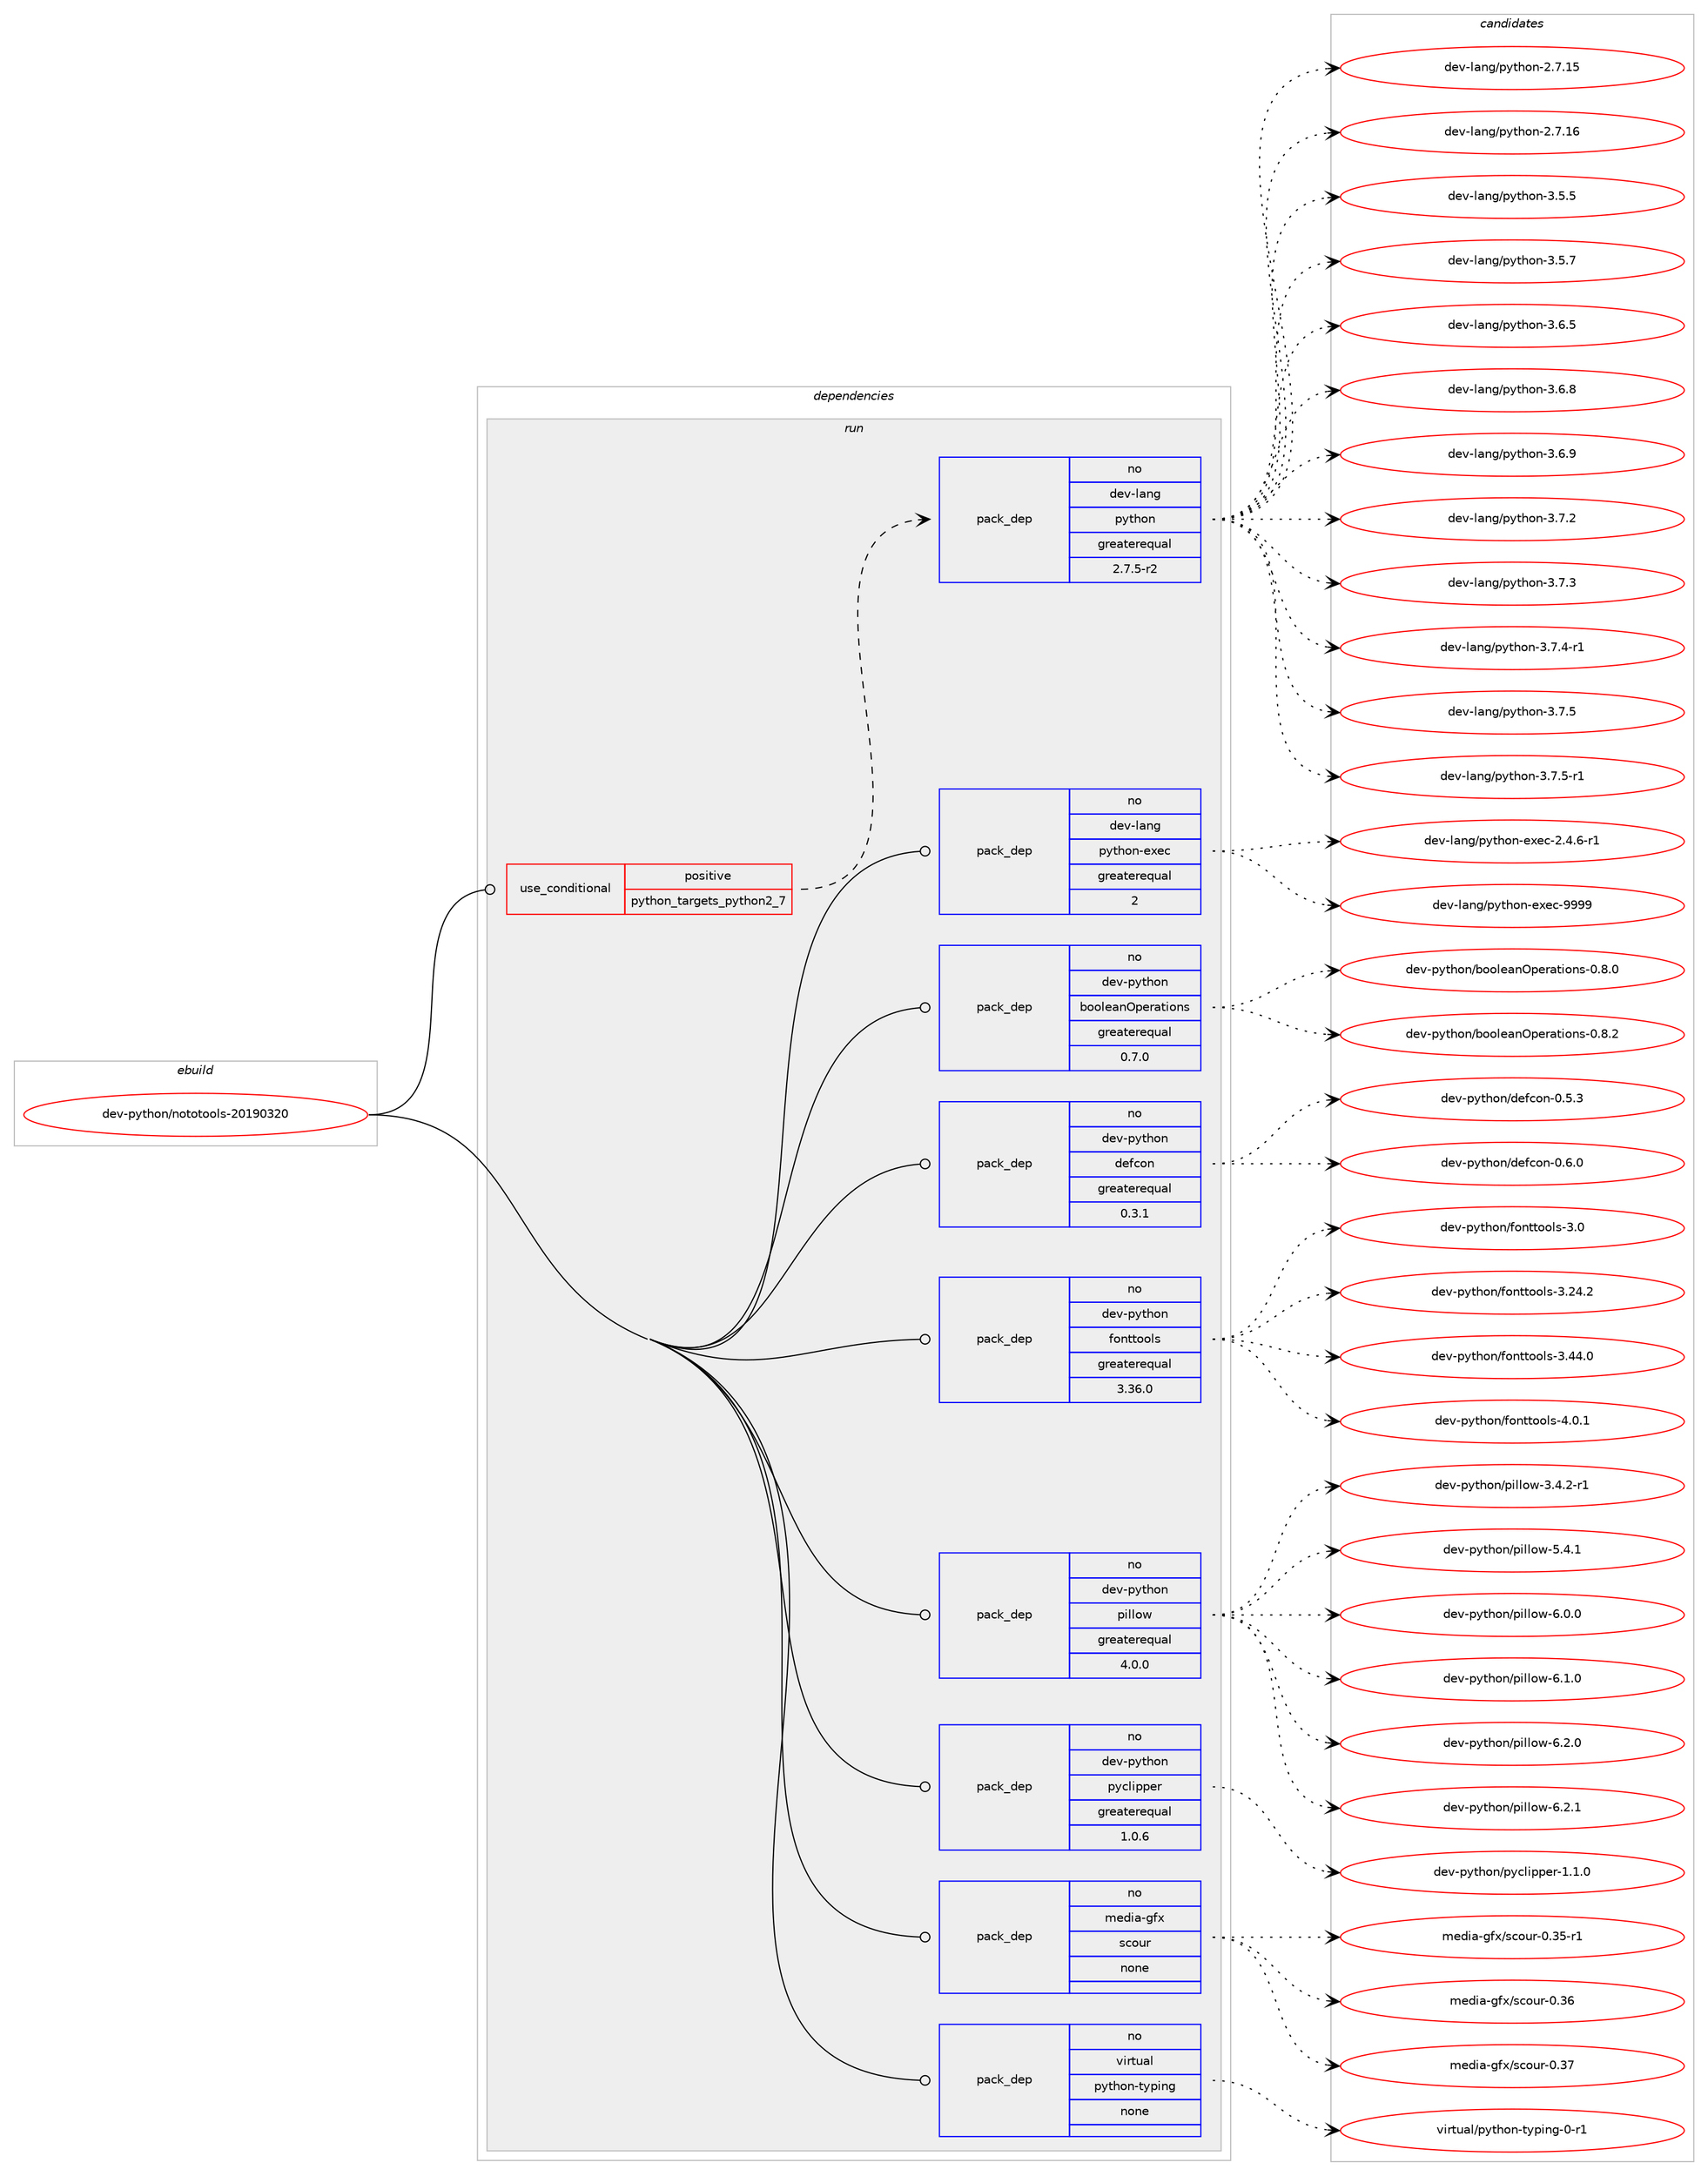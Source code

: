 digraph prolog {

# *************
# Graph options
# *************

newrank=true;
concentrate=true;
compound=true;
graph [rankdir=LR,fontname=Helvetica,fontsize=10,ranksep=1.5];#, ranksep=2.5, nodesep=0.2];
edge  [arrowhead=vee];
node  [fontname=Helvetica,fontsize=10];

# **********
# The ebuild
# **********

subgraph cluster_leftcol {
color=gray;
rank=same;
label=<<i>ebuild</i>>;
id [label="dev-python/nototools-20190320", color=red, width=4, href="../dev-python/nototools-20190320.svg"];
}

# ****************
# The dependencies
# ****************

subgraph cluster_midcol {
color=gray;
label=<<i>dependencies</i>>;
subgraph cluster_compile {
fillcolor="#eeeeee";
style=filled;
label=<<i>compile</i>>;
}
subgraph cluster_compileandrun {
fillcolor="#eeeeee";
style=filled;
label=<<i>compile and run</i>>;
}
subgraph cluster_run {
fillcolor="#eeeeee";
style=filled;
label=<<i>run</i>>;
subgraph cond143336 {
dependency617233 [label=<<TABLE BORDER="0" CELLBORDER="1" CELLSPACING="0" CELLPADDING="4"><TR><TD ROWSPAN="3" CELLPADDING="10">use_conditional</TD></TR><TR><TD>positive</TD></TR><TR><TD>python_targets_python2_7</TD></TR></TABLE>>, shape=none, color=red];
subgraph pack462089 {
dependency617234 [label=<<TABLE BORDER="0" CELLBORDER="1" CELLSPACING="0" CELLPADDING="4" WIDTH="220"><TR><TD ROWSPAN="6" CELLPADDING="30">pack_dep</TD></TR><TR><TD WIDTH="110">no</TD></TR><TR><TD>dev-lang</TD></TR><TR><TD>python</TD></TR><TR><TD>greaterequal</TD></TR><TR><TD>2.7.5-r2</TD></TR></TABLE>>, shape=none, color=blue];
}
dependency617233:e -> dependency617234:w [weight=20,style="dashed",arrowhead="vee"];
}
id:e -> dependency617233:w [weight=20,style="solid",arrowhead="odot"];
subgraph pack462090 {
dependency617235 [label=<<TABLE BORDER="0" CELLBORDER="1" CELLSPACING="0" CELLPADDING="4" WIDTH="220"><TR><TD ROWSPAN="6" CELLPADDING="30">pack_dep</TD></TR><TR><TD WIDTH="110">no</TD></TR><TR><TD>dev-lang</TD></TR><TR><TD>python-exec</TD></TR><TR><TD>greaterequal</TD></TR><TR><TD>2</TD></TR></TABLE>>, shape=none, color=blue];
}
id:e -> dependency617235:w [weight=20,style="solid",arrowhead="odot"];
subgraph pack462091 {
dependency617236 [label=<<TABLE BORDER="0" CELLBORDER="1" CELLSPACING="0" CELLPADDING="4" WIDTH="220"><TR><TD ROWSPAN="6" CELLPADDING="30">pack_dep</TD></TR><TR><TD WIDTH="110">no</TD></TR><TR><TD>dev-python</TD></TR><TR><TD>booleanOperations</TD></TR><TR><TD>greaterequal</TD></TR><TR><TD>0.7.0</TD></TR></TABLE>>, shape=none, color=blue];
}
id:e -> dependency617236:w [weight=20,style="solid",arrowhead="odot"];
subgraph pack462092 {
dependency617237 [label=<<TABLE BORDER="0" CELLBORDER="1" CELLSPACING="0" CELLPADDING="4" WIDTH="220"><TR><TD ROWSPAN="6" CELLPADDING="30">pack_dep</TD></TR><TR><TD WIDTH="110">no</TD></TR><TR><TD>dev-python</TD></TR><TR><TD>defcon</TD></TR><TR><TD>greaterequal</TD></TR><TR><TD>0.3.1</TD></TR></TABLE>>, shape=none, color=blue];
}
id:e -> dependency617237:w [weight=20,style="solid",arrowhead="odot"];
subgraph pack462093 {
dependency617238 [label=<<TABLE BORDER="0" CELLBORDER="1" CELLSPACING="0" CELLPADDING="4" WIDTH="220"><TR><TD ROWSPAN="6" CELLPADDING="30">pack_dep</TD></TR><TR><TD WIDTH="110">no</TD></TR><TR><TD>dev-python</TD></TR><TR><TD>fonttools</TD></TR><TR><TD>greaterequal</TD></TR><TR><TD>3.36.0</TD></TR></TABLE>>, shape=none, color=blue];
}
id:e -> dependency617238:w [weight=20,style="solid",arrowhead="odot"];
subgraph pack462094 {
dependency617239 [label=<<TABLE BORDER="0" CELLBORDER="1" CELLSPACING="0" CELLPADDING="4" WIDTH="220"><TR><TD ROWSPAN="6" CELLPADDING="30">pack_dep</TD></TR><TR><TD WIDTH="110">no</TD></TR><TR><TD>dev-python</TD></TR><TR><TD>pillow</TD></TR><TR><TD>greaterequal</TD></TR><TR><TD>4.0.0</TD></TR></TABLE>>, shape=none, color=blue];
}
id:e -> dependency617239:w [weight=20,style="solid",arrowhead="odot"];
subgraph pack462095 {
dependency617240 [label=<<TABLE BORDER="0" CELLBORDER="1" CELLSPACING="0" CELLPADDING="4" WIDTH="220"><TR><TD ROWSPAN="6" CELLPADDING="30">pack_dep</TD></TR><TR><TD WIDTH="110">no</TD></TR><TR><TD>dev-python</TD></TR><TR><TD>pyclipper</TD></TR><TR><TD>greaterequal</TD></TR><TR><TD>1.0.6</TD></TR></TABLE>>, shape=none, color=blue];
}
id:e -> dependency617240:w [weight=20,style="solid",arrowhead="odot"];
subgraph pack462096 {
dependency617241 [label=<<TABLE BORDER="0" CELLBORDER="1" CELLSPACING="0" CELLPADDING="4" WIDTH="220"><TR><TD ROWSPAN="6" CELLPADDING="30">pack_dep</TD></TR><TR><TD WIDTH="110">no</TD></TR><TR><TD>media-gfx</TD></TR><TR><TD>scour</TD></TR><TR><TD>none</TD></TR><TR><TD></TD></TR></TABLE>>, shape=none, color=blue];
}
id:e -> dependency617241:w [weight=20,style="solid",arrowhead="odot"];
subgraph pack462097 {
dependency617242 [label=<<TABLE BORDER="0" CELLBORDER="1" CELLSPACING="0" CELLPADDING="4" WIDTH="220"><TR><TD ROWSPAN="6" CELLPADDING="30">pack_dep</TD></TR><TR><TD WIDTH="110">no</TD></TR><TR><TD>virtual</TD></TR><TR><TD>python-typing</TD></TR><TR><TD>none</TD></TR><TR><TD></TD></TR></TABLE>>, shape=none, color=blue];
}
id:e -> dependency617242:w [weight=20,style="solid",arrowhead="odot"];
}
}

# **************
# The candidates
# **************

subgraph cluster_choices {
rank=same;
color=gray;
label=<<i>candidates</i>>;

subgraph choice462089 {
color=black;
nodesep=1;
choice10010111845108971101034711212111610411111045504655464953 [label="dev-lang/python-2.7.15", color=red, width=4,href="../dev-lang/python-2.7.15.svg"];
choice10010111845108971101034711212111610411111045504655464954 [label="dev-lang/python-2.7.16", color=red, width=4,href="../dev-lang/python-2.7.16.svg"];
choice100101118451089711010347112121116104111110455146534653 [label="dev-lang/python-3.5.5", color=red, width=4,href="../dev-lang/python-3.5.5.svg"];
choice100101118451089711010347112121116104111110455146534655 [label="dev-lang/python-3.5.7", color=red, width=4,href="../dev-lang/python-3.5.7.svg"];
choice100101118451089711010347112121116104111110455146544653 [label="dev-lang/python-3.6.5", color=red, width=4,href="../dev-lang/python-3.6.5.svg"];
choice100101118451089711010347112121116104111110455146544656 [label="dev-lang/python-3.6.8", color=red, width=4,href="../dev-lang/python-3.6.8.svg"];
choice100101118451089711010347112121116104111110455146544657 [label="dev-lang/python-3.6.9", color=red, width=4,href="../dev-lang/python-3.6.9.svg"];
choice100101118451089711010347112121116104111110455146554650 [label="dev-lang/python-3.7.2", color=red, width=4,href="../dev-lang/python-3.7.2.svg"];
choice100101118451089711010347112121116104111110455146554651 [label="dev-lang/python-3.7.3", color=red, width=4,href="../dev-lang/python-3.7.3.svg"];
choice1001011184510897110103471121211161041111104551465546524511449 [label="dev-lang/python-3.7.4-r1", color=red, width=4,href="../dev-lang/python-3.7.4-r1.svg"];
choice100101118451089711010347112121116104111110455146554653 [label="dev-lang/python-3.7.5", color=red, width=4,href="../dev-lang/python-3.7.5.svg"];
choice1001011184510897110103471121211161041111104551465546534511449 [label="dev-lang/python-3.7.5-r1", color=red, width=4,href="../dev-lang/python-3.7.5-r1.svg"];
dependency617234:e -> choice10010111845108971101034711212111610411111045504655464953:w [style=dotted,weight="100"];
dependency617234:e -> choice10010111845108971101034711212111610411111045504655464954:w [style=dotted,weight="100"];
dependency617234:e -> choice100101118451089711010347112121116104111110455146534653:w [style=dotted,weight="100"];
dependency617234:e -> choice100101118451089711010347112121116104111110455146534655:w [style=dotted,weight="100"];
dependency617234:e -> choice100101118451089711010347112121116104111110455146544653:w [style=dotted,weight="100"];
dependency617234:e -> choice100101118451089711010347112121116104111110455146544656:w [style=dotted,weight="100"];
dependency617234:e -> choice100101118451089711010347112121116104111110455146544657:w [style=dotted,weight="100"];
dependency617234:e -> choice100101118451089711010347112121116104111110455146554650:w [style=dotted,weight="100"];
dependency617234:e -> choice100101118451089711010347112121116104111110455146554651:w [style=dotted,weight="100"];
dependency617234:e -> choice1001011184510897110103471121211161041111104551465546524511449:w [style=dotted,weight="100"];
dependency617234:e -> choice100101118451089711010347112121116104111110455146554653:w [style=dotted,weight="100"];
dependency617234:e -> choice1001011184510897110103471121211161041111104551465546534511449:w [style=dotted,weight="100"];
}
subgraph choice462090 {
color=black;
nodesep=1;
choice10010111845108971101034711212111610411111045101120101994550465246544511449 [label="dev-lang/python-exec-2.4.6-r1", color=red, width=4,href="../dev-lang/python-exec-2.4.6-r1.svg"];
choice10010111845108971101034711212111610411111045101120101994557575757 [label="dev-lang/python-exec-9999", color=red, width=4,href="../dev-lang/python-exec-9999.svg"];
dependency617235:e -> choice10010111845108971101034711212111610411111045101120101994550465246544511449:w [style=dotted,weight="100"];
dependency617235:e -> choice10010111845108971101034711212111610411111045101120101994557575757:w [style=dotted,weight="100"];
}
subgraph choice462091 {
color=black;
nodesep=1;
choice100101118451121211161041111104798111111108101971107911210111497116105111110115454846564648 [label="dev-python/booleanOperations-0.8.0", color=red, width=4,href="../dev-python/booleanOperations-0.8.0.svg"];
choice100101118451121211161041111104798111111108101971107911210111497116105111110115454846564650 [label="dev-python/booleanOperations-0.8.2", color=red, width=4,href="../dev-python/booleanOperations-0.8.2.svg"];
dependency617236:e -> choice100101118451121211161041111104798111111108101971107911210111497116105111110115454846564648:w [style=dotted,weight="100"];
dependency617236:e -> choice100101118451121211161041111104798111111108101971107911210111497116105111110115454846564650:w [style=dotted,weight="100"];
}
subgraph choice462092 {
color=black;
nodesep=1;
choice100101118451121211161041111104710010110299111110454846534651 [label="dev-python/defcon-0.5.3", color=red, width=4,href="../dev-python/defcon-0.5.3.svg"];
choice100101118451121211161041111104710010110299111110454846544648 [label="dev-python/defcon-0.6.0", color=red, width=4,href="../dev-python/defcon-0.6.0.svg"];
dependency617237:e -> choice100101118451121211161041111104710010110299111110454846534651:w [style=dotted,weight="100"];
dependency617237:e -> choice100101118451121211161041111104710010110299111110454846544648:w [style=dotted,weight="100"];
}
subgraph choice462093 {
color=black;
nodesep=1;
choice100101118451121211161041111104710211111011611611111110811545514648 [label="dev-python/fonttools-3.0", color=red, width=4,href="../dev-python/fonttools-3.0.svg"];
choice100101118451121211161041111104710211111011611611111110811545514650524650 [label="dev-python/fonttools-3.24.2", color=red, width=4,href="../dev-python/fonttools-3.24.2.svg"];
choice100101118451121211161041111104710211111011611611111110811545514652524648 [label="dev-python/fonttools-3.44.0", color=red, width=4,href="../dev-python/fonttools-3.44.0.svg"];
choice1001011184511212111610411111047102111110116116111111108115455246484649 [label="dev-python/fonttools-4.0.1", color=red, width=4,href="../dev-python/fonttools-4.0.1.svg"];
dependency617238:e -> choice100101118451121211161041111104710211111011611611111110811545514648:w [style=dotted,weight="100"];
dependency617238:e -> choice100101118451121211161041111104710211111011611611111110811545514650524650:w [style=dotted,weight="100"];
dependency617238:e -> choice100101118451121211161041111104710211111011611611111110811545514652524648:w [style=dotted,weight="100"];
dependency617238:e -> choice1001011184511212111610411111047102111110116116111111108115455246484649:w [style=dotted,weight="100"];
}
subgraph choice462094 {
color=black;
nodesep=1;
choice10010111845112121116104111110471121051081081111194551465246504511449 [label="dev-python/pillow-3.4.2-r1", color=red, width=4,href="../dev-python/pillow-3.4.2-r1.svg"];
choice1001011184511212111610411111047112105108108111119455346524649 [label="dev-python/pillow-5.4.1", color=red, width=4,href="../dev-python/pillow-5.4.1.svg"];
choice1001011184511212111610411111047112105108108111119455446484648 [label="dev-python/pillow-6.0.0", color=red, width=4,href="../dev-python/pillow-6.0.0.svg"];
choice1001011184511212111610411111047112105108108111119455446494648 [label="dev-python/pillow-6.1.0", color=red, width=4,href="../dev-python/pillow-6.1.0.svg"];
choice1001011184511212111610411111047112105108108111119455446504648 [label="dev-python/pillow-6.2.0", color=red, width=4,href="../dev-python/pillow-6.2.0.svg"];
choice1001011184511212111610411111047112105108108111119455446504649 [label="dev-python/pillow-6.2.1", color=red, width=4,href="../dev-python/pillow-6.2.1.svg"];
dependency617239:e -> choice10010111845112121116104111110471121051081081111194551465246504511449:w [style=dotted,weight="100"];
dependency617239:e -> choice1001011184511212111610411111047112105108108111119455346524649:w [style=dotted,weight="100"];
dependency617239:e -> choice1001011184511212111610411111047112105108108111119455446484648:w [style=dotted,weight="100"];
dependency617239:e -> choice1001011184511212111610411111047112105108108111119455446494648:w [style=dotted,weight="100"];
dependency617239:e -> choice1001011184511212111610411111047112105108108111119455446504648:w [style=dotted,weight="100"];
dependency617239:e -> choice1001011184511212111610411111047112105108108111119455446504649:w [style=dotted,weight="100"];
}
subgraph choice462095 {
color=black;
nodesep=1;
choice100101118451121211161041111104711212199108105112112101114454946494648 [label="dev-python/pyclipper-1.1.0", color=red, width=4,href="../dev-python/pyclipper-1.1.0.svg"];
dependency617240:e -> choice100101118451121211161041111104711212199108105112112101114454946494648:w [style=dotted,weight="100"];
}
subgraph choice462096 {
color=black;
nodesep=1;
choice1091011001059745103102120471159911111711445484651534511449 [label="media-gfx/scour-0.35-r1", color=red, width=4,href="../media-gfx/scour-0.35-r1.svg"];
choice109101100105974510310212047115991111171144548465154 [label="media-gfx/scour-0.36", color=red, width=4,href="../media-gfx/scour-0.36.svg"];
choice109101100105974510310212047115991111171144548465155 [label="media-gfx/scour-0.37", color=red, width=4,href="../media-gfx/scour-0.37.svg"];
dependency617241:e -> choice1091011001059745103102120471159911111711445484651534511449:w [style=dotted,weight="100"];
dependency617241:e -> choice109101100105974510310212047115991111171144548465154:w [style=dotted,weight="100"];
dependency617241:e -> choice109101100105974510310212047115991111171144548465155:w [style=dotted,weight="100"];
}
subgraph choice462097 {
color=black;
nodesep=1;
choice11810511411611797108471121211161041111104511612111210511010345484511449 [label="virtual/python-typing-0-r1", color=red, width=4,href="../virtual/python-typing-0-r1.svg"];
dependency617242:e -> choice11810511411611797108471121211161041111104511612111210511010345484511449:w [style=dotted,weight="100"];
}
}

}
